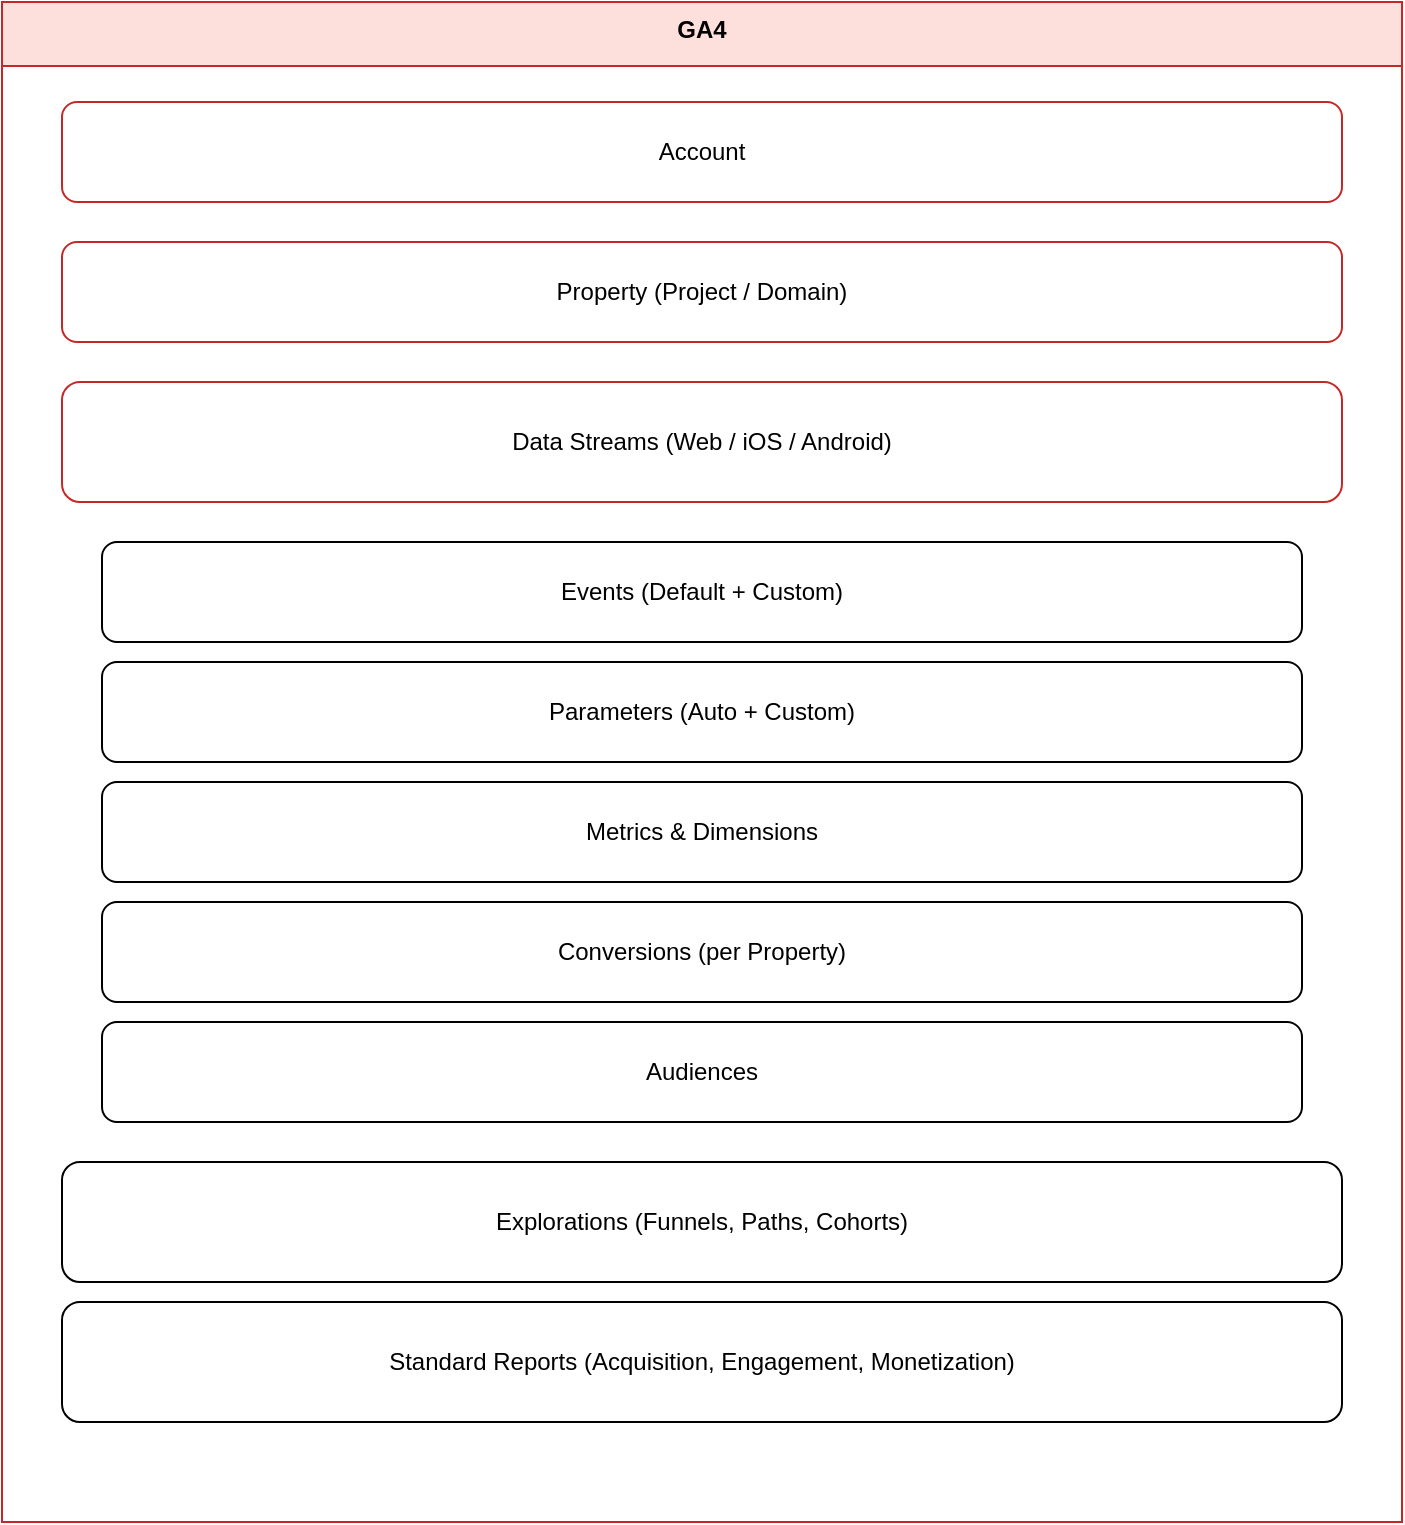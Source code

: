 <mxfile version="22.0.8" type="device">
  <diagram id="page-ga4" name="1) GA4 – Hierarchy">
    <mxGraphModel dx="1200" dy="800" grid="1" gridSize="10" guides="1" tooltips="1" connect="1" arrows="1" fold="1" page="1" pageScale="1" pageWidth="1600" pageHeight="900" math="0" shadow="0">
      <root>
        <mxCell id="0"/>
        <mxCell id="1" parent="0"/>

        <!-- Swimlane GA4 -->
        <mxCell id="ga4-lane" value="GA4" style="swimlane;fontStyle=1;align=center;verticalAlign=top;startSize=32;fillColor=#fde0dc;strokeColor=#c62828;" vertex="1" parent="1">
          <mxGeometry x="40" y="40" width="700" height="760" as="geometry"/>
        </mxCell>

        <!-- GA4 hierarchy -->
        <mxCell id="ga4-acc" value="Account" style="rounded=1;whiteSpace=wrap;html=1;fillColor=#fff;strokeColor=#c62828;" vertex="1" parent="ga4-lane">
          <mxGeometry x="30" y="50" width="640" height="50" as="geometry"/>
        </mxCell>
        <mxCell id="ga4-prop" value="Property (Project / Domain)" style="rounded=1;whiteSpace=wrap;html=1;fillColor=#fff;strokeColor=#c62828;" vertex="1" parent="ga4-lane">
          <mxGeometry x="30" y="120" width="640" height="50" as="geometry"/>
        </mxCell>
        <mxCell id="ga4-streams" value="Data Streams (Web / iOS / Android)" style="rounded=1;whiteSpace=wrap;html=1;fillColor=#fff;strokeColor=#c62828;" vertex="1" parent="ga4-lane">
          <mxGeometry x="30" y="190" width="640" height="60" as="geometry"/>
        </mxCell>

        <mxCell id="ga4-events" value="Events (Default + Custom)" style="rounded=1;whiteSpace=wrap;html=1;fillColor=#fff;" vertex="1" parent="ga4-lane">
          <mxGeometry x="50" y="270" width="600" height="50" as="geometry"/>
        </mxCell>
        <mxCell id="ga4-params" value="Parameters (Auto + Custom)" style="rounded=1;whiteSpace=wrap;html=1;fillColor=#fff;" vertex="1" parent="ga4-lane">
          <mxGeometry x="50" y="330" width="600" height="50" as="geometry"/>
        </mxCell>
        <mxCell id="ga4-metrics" value="Metrics &amp; Dimensions" style="rounded=1;whiteSpace=wrap;html=1;fillColor=#fff;" vertex="1" parent="ga4-lane">
          <mxGeometry x="50" y="390" width="600" height="50" as="geometry"/>
        </mxCell>
        <mxCell id="ga4-conv" value="Conversions (per Property)" style="rounded=1;whiteSpace=wrap;html=1;fillColor=#fff;" vertex="1" parent="ga4-lane">
          <mxGeometry x="50" y="450" width="600" height="50" as="geometry"/>
        </mxCell>
        <mxCell id="ga4-aud" value="Audiences" style="rounded=1;whiteSpace=wrap;html=1;fillColor=#fff;" vertex="1" parent="ga4-lane">
          <mxGeometry x="50" y="510" width="600" height="50" as="geometry"/>
        </mxCell>
        <mxCell id="ga4-expl" value="Explorations (Funnels, Paths, Cohorts)" style="rounded=1;whiteSpace=wrap;html=1;fillColor=#fff;" vertex="1" parent="ga4-lane">
          <mxGeometry x="30" y="580" width="640" height="60" as="geometry"/>
        </mxCell>
        <mxCell id="ga4-std" value="Standard Reports (Acquisition, Engagement, Monetization)" style="rounded=1;whiteSpace=wrap;html=1;fillColor=#fff;" vertex="1" parent="ga4-lane">
          <mxGeometry x="30" y="650" width="640" height="60" as="geometry"/>
        </mxCell>
      </root>
    </mxGraphModel>
  </diagram>

  <diagram id="page-gtm" name="2) GTM – Hierarchy">
    <mxGraphModel dx="1200" dy="800" grid="1" gridSize="10" guides="1" tooltips="1" connect="1" arrows="1" fold="1" page="1" pageScale="1" pageWidth="1600" pageHeight="900" math="0" shadow="0">
      <root>
        <mxCell id="0"/>
        <mxCell id="1" parent="0"/>

        <!-- Swimlane GTM -->
        <mxCell id="gtm-lane" value="Google Tag Manager" style="swimlane;fontStyle=1;align=center;verticalAlign=top;startSize=32;fillColor=#ffecb3;strokeColor=#ef6c00;" vertex="1" parent="1">
          <mxGeometry x="40" y="40" width="700" height="760" as="geometry"/>
        </mxCell>

        <mxCell id="gtm-acc" value="Account" style="rounded=1;whiteSpace=wrap;html=1;fillColor=#fff;strokeColor=#ef6c00;" vertex="1" parent="gtm-lane">
          <mxGeometry x="30" y="50" width="640" height="50" as="geometry"/>
        </mxCell>
        <mxCell id="gtm-cont" value="Container (per Site/App)" style="rounded=1;whiteSpace=wrap;html=1;fillColor=#fff;strokeColor=#ef6c00;" vertex="1" parent="gtm-lane">
          <mxGeometry x="30" y="120" width="640" height="50" as="geometry"/>
        </mxCell>
        <mxCell id="gtm-tags" value="Tags (GA4 Config, GA4 Event, Ads, Custom HTML)" style="rounded=1;whiteSpace=wrap;html=1;fillColor=#fff;" vertex="1" parent="gtm-lane">
          <mxGeometry x="50" y="190" width="600" height="50" as="geometry"/>
        </mxCell>
        <mxCell id="gtm-trig" value="Triggers (Page View, Click, Form, Custom Event)" style="rounded=1;whiteSpace=wrap;html=1;fillColor=#fff;" vertex="1" parent="gtm-lane">
          <mxGeometry x="50" y="250" width="600" height="50" as="geometry"/>
        </mxCell>
        <mxCell id="gtm-vars" value="Variables (Built-in + Data Layer + Custom JS)" style="rounded=1;whiteSpace=wrap;html=1;fillColor=#fff;" vertex="1" parent="gtm-lane">
          <mxGeometry x="50" y="310" width="600" height="50" as="geometry"/>
        </mxCell>
        <mxCell id="gtm-dl" value="Data Layer (contract medzi webom a GTM)" style="rounded=1;whiteSpace=wrap;html=1;fillColor=#fff;" vertex="1" parent="gtm-lane">
          <mxGeometry x="30" y="380" width="640" height="60" as="geometry"/>
        </mxCell>
        <mxCell id="gtm-prev" value="Preview &amp; Versions" style="rounded=1;whiteSpace=wrap;html=1;fillColor=#fff;" vertex="1" parent="gtm-lane">
          <mxGeometry x="30" y="450" width="640" height="60" as="geometry"/>
        </mxCell>
        <mxCell id="gtm-pub" value="Publish" style="rounded=1;whiteSpace=wrap;html=1;fillColor=#fff;" vertex="1" parent="gtm-lane">
          <mxGeometry x="30" y="520" width="640" height="60" as="geometry"/>
        </mxCell>
      </root>
    </mxGraphModel>
  </diagram>

  <diagram id="page-map" name="3) Mapping GA4 ↔ GTM">
    <mxGraphModel dx="1200" dy="800" grid="1" gridSize="10" guides="1" tooltips="1" connect="1" arrows="1" fold="1" page="1" pageScale="1" pageWidth="1600" pageHeight="900" math="0" shadow="0">
      <root>
        <mxCell id="0"/>
        <mxCell id="1" parent="0"/>

        <!-- GA4 lane -->
        <mxCell id="map-ga4" value="GA4" style="swimlane;fontStyle=1;align=center;verticalAlign=top;startSize=28;fillColor=#fde0dc;strokeColor=#c62828;" vertex="1" parent="1">
          <mxGeometry x="40" y="40" width="720" height="760" as="geometry"/>
        </mxCell>
        <mxCell id="map-prop" value="Property" style="rounded=1;whiteSpace=wrap;html=1;fillColor=#fff;strokeColor=#c62828;" vertex="1" parent="map-ga4">
          <mxGeometry x="30" y="50" width="660" height="50" as="geometry"/>
        </mxCell>
        <mxCell id="map-stream" value="Data Stream (Web) – Measurement ID (G-XXXXXXX)" style="rounded=1;whiteSpace=wrap;html=1;fillColor=#fff;" vertex="1" parent="map-ga4">
          <mxGeometry x="30" y="120" width="660" height="60" as="geometry"/>
        </mxCell>
        <mxCell id="map-events" value="Events" style="rounded=1;whiteSpace=wrap;html=1;fillColor=#fff;" vertex="1" parent="map-ga4">
          <mxGeometry x="50" y="200" width="620" height="50" as="geometry"/>
        </mxCell>
        <mxCell id="map-params" value="Parameters" style="rounded=1;whiteSpace=wrap;html=1;fillColor=#fff;" vertex="1" parent="map-ga4">
          <mxGeometry x="50" y="260" width="620" height="50" as="geometry"/>
        </mxCell>
        <mxCell id="map-metrics" value="Metrics &amp; Dimensions" style="rounded=1;whiteSpace=wrap;html=1;fillColor=#fff;" vertex="1" parent="map-ga4">
          <mxGeometry x="50" y="320" width="620" height="50" as="geometry"/>
        </mxCell>
        <mxCell id="map-conv" value="Conversions" style="rounded=1;whiteSpace=wrap;html=1;fillColor=#fff;" vertex="1" parent="map-ga4">
          <mxGeometry x="50" y="380" width="620" height="50" as="geometry"/>
        </mxCell>
        <mxCell id="map-aud" value="Audiences" style="rounded=1;whiteSpace=wrap;html=1;fillColor=#fff;" vertex="1" parent="map-ga4">
          <mxGeometry x="50" y="440" width="620" height="50" as="geometry"/>
        </mxCell>

        <!-- GTM lane -->
        <mxCell id="map-gtm" value="GTM" style="swimlane;fontStyle=1;align=center;verticalAlign=top;startSize=28;fillColor=#ffecb3;strokeColor=#ef6c00;" vertex="1" parent="1">
          <mxGeometry x="840" y="40" width="720" height="760" as="geometry"/>
        </mxCell>
        <mxCell id="map-cont" value="Container" style="rounded=1;whiteSpace=wrap;html=1;fillColor=#fff;strokeColor=#ef6c00;" vertex="1" parent="map-gtm">
          <mxGeometry x="30" y="50" width="660" height="50" as="geometry"/>
        </mxCell>
        <mxCell id="map-tagcfg" value="Tag: GA4 Configuration (uses Measurement ID)" style="rounded=1;whiteSpace=wrap;html=1;fillColor=#fff;" vertex="1" parent="map-gtm">
          <mxGeometry x="30" y="120" width="660" height="50" as="geometry"/>
        </mxCell>
        <mxCell id="map-tagevt" value="Tag: GA4 Event (sends event + params)" style="rounded=1;whiteSpace=wrap;html=1;fillColor=#fff;" vertex="1" parent="map-gtm">
          <mxGeometry x="30" y="180" width="660" height="50" as="geometry"/>
        </mxCell>
        <mxCell id="map-trig" value="Triggers (decide when tags fire)" style="rounded=1;whiteSpace=wrap;html=1;fillColor=#fff;" vertex="1" parent="map-gtm">
          <mxGeometry x="30" y="240" width="660" height="50" as="geometry"/>
        </mxCell>
        <mxCell id="map-vars" value="Variables (provide values for params)" style="rounded=1;whiteSpace=wrap;html=1;fillColor=#fff;" vertex="1" parent="map-gtm">
          <mxGeometry x="30" y="300" width="660" height="50" as="geometry"/>
        </mxCell>
        <mxCell id="map-dl" value="Data Layer (web → GTM contract)" style="rounded=1;whiteSpace=wrap;html=1;fillColor=#fff;" vertex="1" parent="map-gtm">
          <mxGeometry x="30" y="360" width="660" height="50" as="geometry"/>
        </mxCell>

        <!-- Edges (mapping) -->
        <mxCell id="e1" edge="1" source="map-stream" target="map-tagcfg" style="endArrow=block;strokeColor=#1e88e5;rounded=1;">
          <mxGeometry relative="1" as="geometry"/>
        </mxCell>
        <mxCell id="e2" edge="1" source="map-tagevt" target="map-events" style="endArrow=block;strokeColor=#1e88e5;rounded=1;">
          <mxGeometry relative="1" as="geometry"/>
        </mxCell>
        <mxCell id="e3" edge="1" source="map-vars" target="map-params" style="endArrow=block;strokeColor=#607d8b;rounded=1;">
          <mxGeometry relative="1" as="geometry"/>
        </mxCell>
        <mxCell id="e4" edge="1" source="map-events" target="map-metrics" style="endArrow=block;strokeColor=#607d8b;rounded=1;">
          <mxGeometry relative="1" as="geometry"/>
        </mxCell>
        <mxCell id="e5" edge="1" source="map-events" target="map-conv" style="endArrow=block;strokeColor=#607d8b;rounded=1;">
          <mxGeometry relative="1" as="geometry"/>
        </mxCell>
        <mxCell id="e6" edge="1" source="map-events" target="map-aud" style="endArrow=block;strokeColor=#607d8b;rounded=1;">
          <mxGeometry relative="1" as="geometry"/>
        </mxCell>
      </root>
    </mxGraphModel>
  </diagram>
</mxfile>
